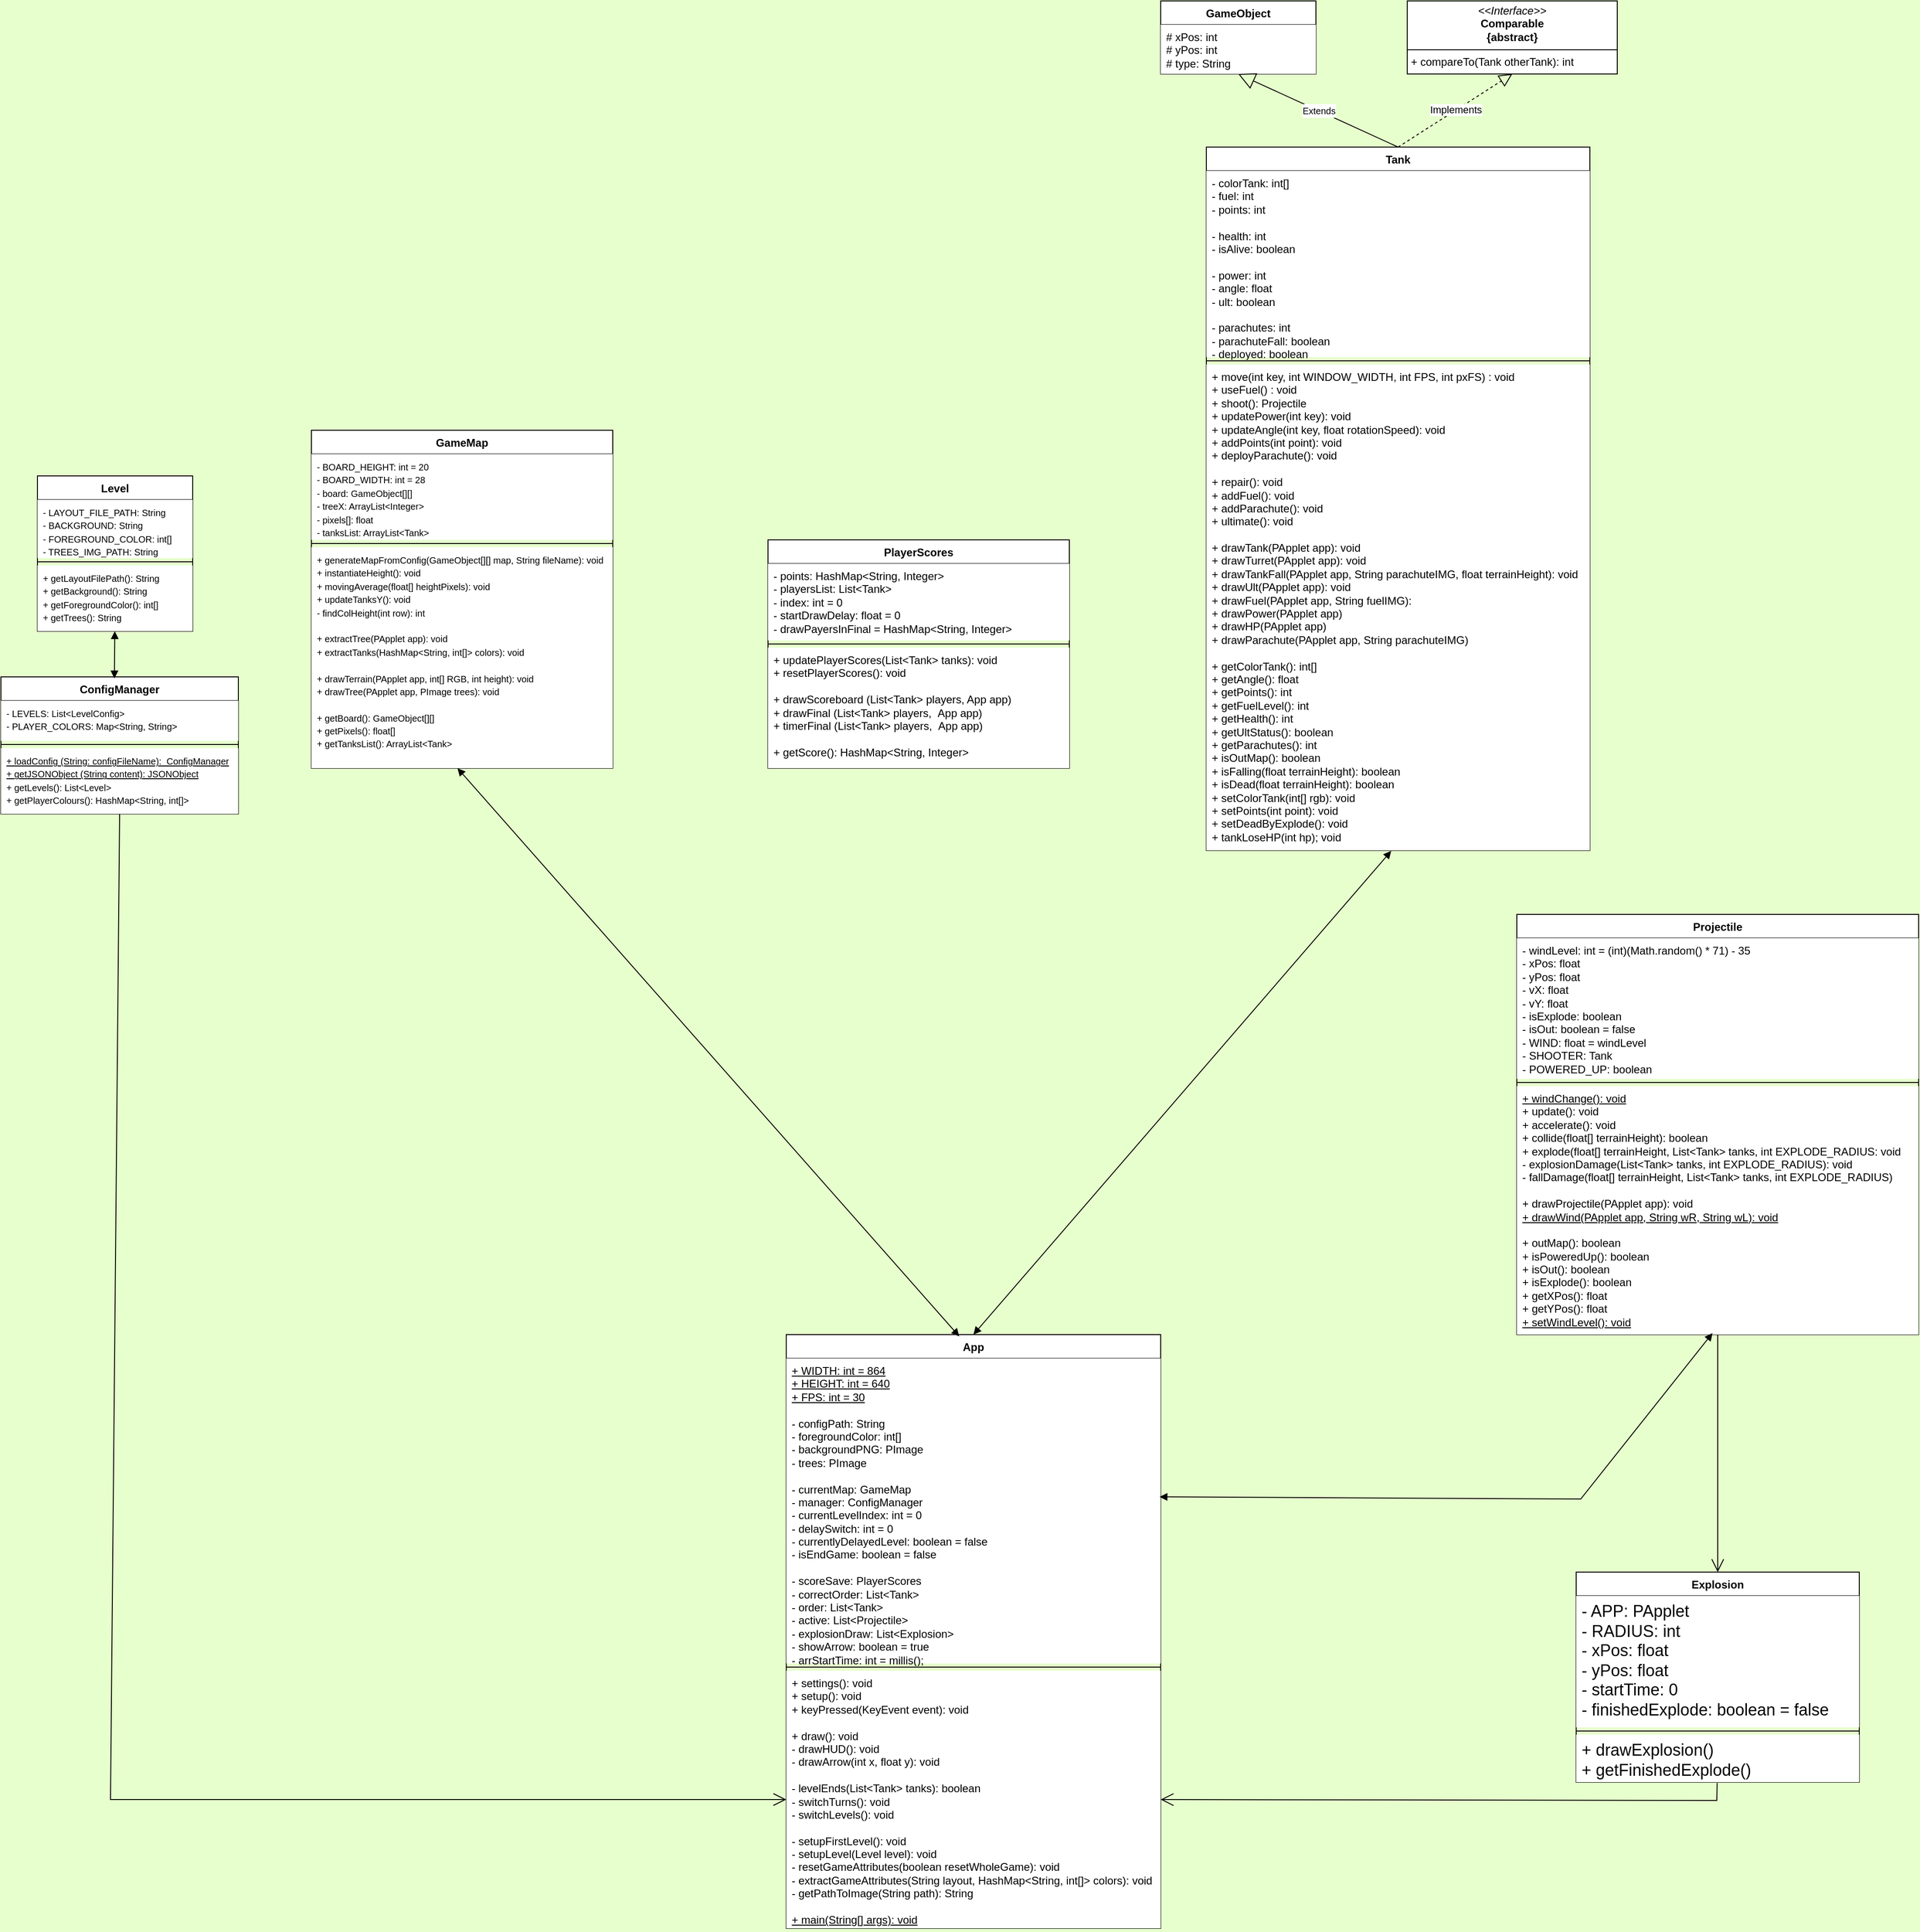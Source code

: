 <mxfile version="24.3.1" type="github">
  <diagram name="Page-1" id="6133507b-19e7-1e82-6fc7-422aa6c4b21f">
    <mxGraphModel dx="2435" dy="2058" grid="1" gridSize="10" guides="1" tooltips="1" connect="1" arrows="1" fold="1" page="1" pageScale="1" pageWidth="1100" pageHeight="850" background="#E6FFCC" math="0" shadow="0">
      <root>
        <mxCell id="0" />
        <mxCell id="1" parent="0" />
        <mxCell id="UTHU-1M57-vCMUskgQRw-25" value="Tank" style="swimlane;fontStyle=1;align=center;verticalAlign=top;childLayout=stackLayout;horizontal=1;startSize=26;horizontalStack=0;resizeParent=1;resizeParentMax=0;resizeLast=0;collapsible=1;marginBottom=0;whiteSpace=wrap;html=1;" parent="1" vertex="1">
          <mxGeometry x="1420" y="40" width="420" height="770" as="geometry" />
        </mxCell>
        <mxCell id="UTHU-1M57-vCMUskgQRw-26" value="&lt;div&gt;- colorTank: int[]&lt;/div&gt;&lt;div&gt;- fuel: int&lt;/div&gt;&lt;div&gt;- points: int&lt;/div&gt;&lt;div&gt;&lt;br&gt;&lt;/div&gt;&lt;div&gt;- health: int&lt;/div&gt;&lt;div&gt;- isAlive: boolean&lt;/div&gt;&lt;div&gt;&lt;br&gt;&lt;/div&gt;&lt;div&gt;- power: int&lt;/div&gt;&lt;div&gt;- angle: float&lt;/div&gt;&lt;div&gt;- ult: boolean&lt;/div&gt;&lt;div&gt;&lt;br&gt;&lt;/div&gt;&lt;div&gt;- parachutes: int&lt;/div&gt;&lt;div&gt;- parachuteFall: boolean&lt;/div&gt;&lt;div&gt;- deployed: boolean&lt;/div&gt;" style="text;strokeColor=none;fillColor=default;align=left;verticalAlign=top;spacingLeft=4;spacingRight=4;overflow=hidden;rotatable=0;points=[[0,0.5],[1,0.5]];portConstraint=eastwest;whiteSpace=wrap;html=1;" parent="UTHU-1M57-vCMUskgQRw-25" vertex="1">
          <mxGeometry y="26" width="420" height="204" as="geometry" />
        </mxCell>
        <mxCell id="UTHU-1M57-vCMUskgQRw-27" value="" style="line;strokeWidth=1;fillColor=none;align=left;verticalAlign=middle;spacingTop=-1;spacingLeft=3;spacingRight=3;rotatable=0;labelPosition=right;points=[];portConstraint=eastwest;strokeColor=inherit;" parent="UTHU-1M57-vCMUskgQRw-25" vertex="1">
          <mxGeometry y="230" width="420" height="8" as="geometry" />
        </mxCell>
        <mxCell id="UTHU-1M57-vCMUskgQRw-28" value="&lt;font style=&quot;font-size: 12px;&quot;&gt;+ &lt;font style=&quot;&quot;&gt;move(int key,&amp;nbsp;&lt;/font&gt;&lt;/font&gt;&lt;span style=&quot;background-color: initial;&quot;&gt;int WINDOW_WIDTH,&amp;nbsp;&lt;/span&gt;&lt;span style=&quot;background-color: initial;&quot;&gt;int FPS,&amp;nbsp;&lt;/span&gt;&lt;span style=&quot;background-color: initial;&quot;&gt;int pxFS) : void&lt;/span&gt;&lt;div&gt;&lt;div&gt;+ useFuel() : void&lt;/div&gt;&lt;div&gt;+ shoot(): Projectile&lt;/div&gt;&lt;div&gt;&lt;div&gt;+ updatePower(int key): void&lt;/div&gt;&lt;/div&gt;&lt;div&gt;+ updateAngle(int key,&amp;nbsp;&lt;span style=&quot;background-color: initial;&quot;&gt;float rotationSpeed): void&lt;/span&gt;&lt;/div&gt;&lt;div&gt;+ addPoints(int point): void&lt;/div&gt;&lt;div&gt;+ deployParachute(): void&lt;/div&gt;&lt;div&gt;&lt;br&gt;&lt;/div&gt;&lt;div&gt;+ repair(): void&lt;/div&gt;&lt;div&gt;+ addFuel(): void&lt;/div&gt;&lt;div&gt;+ addParachute(): void&lt;/div&gt;&lt;div&gt;+ ultimate(): void&lt;/div&gt;&lt;div&gt;&lt;br&gt;&lt;/div&gt;&lt;div&gt;+ drawTank(PApplet app): void&lt;/div&gt;&lt;/div&gt;&lt;div&gt;+ drawTurret(PApplet app): void&lt;/div&gt;&lt;div&gt;+ drawTankFall(PApplet app,&amp;nbsp;&lt;span style=&quot;background-color: initial;&quot;&gt;String parachuteIMG,&amp;nbsp;&lt;/span&gt;&lt;span style=&quot;background-color: initial;&quot;&gt;float terrainHeight): void&lt;/span&gt;&lt;/div&gt;&lt;div&gt;+ drawUlt(PApplet app): void&lt;/div&gt;&lt;div&gt;+ drawFuel(PApplet app,&amp;nbsp;&lt;span style=&quot;background-color: initial;&quot;&gt;String fuelIMG):&amp;nbsp;&lt;/span&gt;&lt;/div&gt;&lt;div&gt;+ drawPower(PApplet app)&lt;/div&gt;&lt;div&gt;+ drawHP(PApplet app)&lt;/div&gt;&lt;div&gt;+ drawParachute(PApplet app, String&amp;nbsp;&lt;span style=&quot;background-color: initial;&quot;&gt;parachuteIMG&lt;/span&gt;&lt;span style=&quot;background-color: initial;&quot;&gt;)&lt;/span&gt;&lt;/div&gt;&lt;div&gt;&lt;br&gt;&lt;/div&gt;&lt;div&gt;+ getColorTank(): int[]&lt;/div&gt;&lt;div&gt;+ getAngle(): float&lt;/div&gt;&lt;div&gt;+ getPoints(): int&lt;/div&gt;&lt;div&gt;+ getFuelLevel(): int&lt;/div&gt;&lt;div&gt;+ getHealth(): int&lt;/div&gt;&lt;div&gt;+ getUltStatus(): boolean&lt;/div&gt;&lt;div&gt;+ getParachutes(): int&lt;/div&gt;&lt;div&gt;+ isOutMap(): boolean&lt;/div&gt;&lt;div&gt;+ isFalling(float terrainHeight): boolean&lt;/div&gt;&lt;div&gt;+ isDead(&lt;span style=&quot;background-color: initial;&quot;&gt;float terrainHeight&lt;/span&gt;&lt;span style=&quot;background-color: initial;&quot;&gt;): boolean&lt;/span&gt;&lt;/div&gt;&lt;div&gt;+ setColorTank(int[] rgb): void&lt;/div&gt;&lt;div&gt;+ setPoints(int point): void&lt;/div&gt;&lt;div&gt;+ setDeadByExplode(): void&lt;/div&gt;&lt;div&gt;+ tankLoseHP(int hp); void&lt;/div&gt;&lt;div&gt;&lt;br&gt;&lt;/div&gt;" style="text;strokeColor=none;fillColor=default;align=left;verticalAlign=top;spacingLeft=4;spacingRight=4;overflow=hidden;rotatable=0;points=[[0,0.5],[1,0.5]];portConstraint=eastwest;whiteSpace=wrap;html=1;" parent="UTHU-1M57-vCMUskgQRw-25" vertex="1">
          <mxGeometry y="238" width="420" height="532" as="geometry" />
        </mxCell>
        <mxCell id="UTHU-1M57-vCMUskgQRw-30" value="ConfigManager" style="swimlane;fontStyle=1;align=center;verticalAlign=top;childLayout=stackLayout;horizontal=1;startSize=26;horizontalStack=0;resizeParent=1;resizeParentMax=0;resizeLast=0;collapsible=1;marginBottom=0;whiteSpace=wrap;html=1;" parent="1" vertex="1">
          <mxGeometry x="100" y="620" width="260" height="150" as="geometry" />
        </mxCell>
        <mxCell id="UTHU-1M57-vCMUskgQRw-31" value="&lt;font style=&quot;font-size: 10px;&quot;&gt;- LEVELS: List&amp;lt;LevelConfig&amp;gt;&lt;/font&gt;&lt;div&gt;&lt;font style=&quot;font-size: 10px;&quot;&gt;- PLAYER_COLORS: Map&amp;lt;String, String&amp;gt;&lt;/font&gt;&lt;/div&gt;" style="text;strokeColor=none;fillColor=default;align=left;verticalAlign=top;spacingLeft=4;spacingRight=4;overflow=hidden;rotatable=0;points=[[0,0.5],[1,0.5]];portConstraint=eastwest;whiteSpace=wrap;html=1;" parent="UTHU-1M57-vCMUskgQRw-30" vertex="1">
          <mxGeometry y="26" width="260" height="44" as="geometry" />
        </mxCell>
        <mxCell id="UTHU-1M57-vCMUskgQRw-32" value="" style="line;strokeWidth=1;fillColor=none;align=left;verticalAlign=middle;spacingTop=-1;spacingLeft=3;spacingRight=3;rotatable=0;labelPosition=right;points=[];portConstraint=eastwest;strokeColor=inherit;" parent="UTHU-1M57-vCMUskgQRw-30" vertex="1">
          <mxGeometry y="70" width="260" height="8" as="geometry" />
        </mxCell>
        <mxCell id="UTHU-1M57-vCMUskgQRw-33" value="&lt;font style=&quot;font-size: 10px;&quot;&gt;&lt;u&gt;+ loadConfig (String: configFileName): &amp;nbsp;ConfigManager&lt;/u&gt;&lt;div style=&quot;font-size: 12px;&quot;&gt;&lt;font style=&quot;font-size: 10px;&quot;&gt;&lt;u&gt;+ getJSONObject (String content): JSONObject&lt;/u&gt;&lt;/font&gt;&lt;/div&gt;+ getLevels(): List&amp;lt;Level&amp;gt;&lt;/font&gt;&lt;div&gt;&lt;font style=&quot;font-size: 10px;&quot;&gt;+ getPlayerColours(): HashMap&amp;lt;String, int[]&amp;gt;&lt;/font&gt;&lt;/div&gt;" style="text;strokeColor=none;fillColor=default;align=left;verticalAlign=top;spacingLeft=4;spacingRight=4;overflow=hidden;rotatable=0;points=[[0,0.5],[1,0.5]];portConstraint=eastwest;whiteSpace=wrap;html=1;" parent="UTHU-1M57-vCMUskgQRw-30" vertex="1">
          <mxGeometry y="78" width="260" height="72" as="geometry" />
        </mxCell>
        <mxCell id="UTHU-1M57-vCMUskgQRw-36" value="Level" style="swimlane;fontStyle=1;align=center;verticalAlign=top;childLayout=stackLayout;horizontal=1;startSize=26;horizontalStack=0;resizeParent=1;resizeParentMax=0;resizeLast=0;collapsible=1;marginBottom=0;whiteSpace=wrap;html=1;" parent="1" vertex="1">
          <mxGeometry x="140" y="400" width="170" height="170" as="geometry" />
        </mxCell>
        <mxCell id="UTHU-1M57-vCMUskgQRw-37" value="&lt;div&gt;&lt;font style=&quot;font-size: 10px;&quot;&gt;- LAYOUT_FILE_PATH:&amp;nbsp;&lt;/font&gt;&lt;span style=&quot;font-size: 10px;&quot;&gt;String&lt;/span&gt;&lt;br&gt;&lt;/div&gt;&lt;div&gt;&lt;span style=&quot;background-color: initial;&quot;&gt;&lt;font style=&quot;font-size: 10px;&quot;&gt;- BACKGROUND:&amp;nbsp;&lt;/font&gt;&lt;/span&gt;&lt;span style=&quot;font-size: 10px;&quot;&gt;String&amp;nbsp;&lt;/span&gt;&lt;div&gt;&lt;font style=&quot;font-size: 10px;&quot;&gt;- FOREGROUND_COLOR: int[]&lt;/font&gt;&lt;/div&gt;&lt;div&gt;&lt;font style=&quot;font-size: 10px;&quot;&gt;- TREES_IMG_PATH:&amp;nbsp;&lt;/font&gt;&lt;span style=&quot;font-size: 10px; background-color: initial;&quot;&gt;String&lt;/span&gt;&lt;/div&gt;&lt;/div&gt;" style="text;strokeColor=none;fillColor=default;align=left;verticalAlign=top;spacingLeft=4;spacingRight=4;overflow=hidden;rotatable=0;points=[[0,0.5],[1,0.5]];portConstraint=eastwest;whiteSpace=wrap;html=1;" parent="UTHU-1M57-vCMUskgQRw-36" vertex="1">
          <mxGeometry y="26" width="170" height="64" as="geometry" />
        </mxCell>
        <mxCell id="UTHU-1M57-vCMUskgQRw-38" value="" style="line;strokeWidth=1;fillColor=none;align=left;verticalAlign=middle;spacingTop=-1;spacingLeft=3;spacingRight=3;rotatable=0;labelPosition=right;points=[];portConstraint=eastwest;strokeColor=inherit;" parent="UTHU-1M57-vCMUskgQRw-36" vertex="1">
          <mxGeometry y="90" width="170" height="8" as="geometry" />
        </mxCell>
        <mxCell id="UTHU-1M57-vCMUskgQRw-39" value="&lt;font size=&quot;1&quot;&gt;+ getLayoutFilePath(): String&lt;/font&gt;&lt;div&gt;&lt;font size=&quot;1&quot;&gt;+ getBackground(): String&lt;/font&gt;&lt;/div&gt;&lt;div&gt;&lt;font size=&quot;1&quot;&gt;+ getForegroundColor(): int[]&lt;/font&gt;&lt;/div&gt;&lt;div&gt;&lt;font size=&quot;1&quot;&gt;+ getTrees(): String&lt;/font&gt;&lt;/div&gt;" style="text;strokeColor=none;fillColor=default;align=left;verticalAlign=top;spacingLeft=4;spacingRight=4;overflow=hidden;rotatable=0;points=[[0,0.5],[1,0.5]];portConstraint=eastwest;whiteSpace=wrap;html=1;" parent="UTHU-1M57-vCMUskgQRw-36" vertex="1">
          <mxGeometry y="98" width="170" height="72" as="geometry" />
        </mxCell>
        <mxCell id="UTHU-1M57-vCMUskgQRw-44" value="Projectile" style="swimlane;fontStyle=1;align=center;verticalAlign=top;childLayout=stackLayout;horizontal=1;startSize=26;horizontalStack=0;resizeParent=1;resizeParentMax=0;resizeLast=0;collapsible=1;marginBottom=0;whiteSpace=wrap;html=1;" parent="1" vertex="1">
          <mxGeometry x="1760" y="880" width="440" height="460" as="geometry" />
        </mxCell>
        <mxCell id="UTHU-1M57-vCMUskgQRw-45" value="&lt;div&gt;&lt;font style=&quot;font-size: 12px;&quot;&gt;- windLevel: int = (int)(Math.random() * 71) - 35&amp;nbsp;&lt;/font&gt;&lt;/div&gt;&lt;div&gt;&lt;font style=&quot;font-size: 12px;&quot;&gt;- xPos: float&lt;/font&gt;&lt;/div&gt;&lt;div&gt;&lt;font style=&quot;font-size: 12px;&quot;&gt;- yPos: float&lt;/font&gt;&lt;/div&gt;&lt;div&gt;&lt;font style=&quot;font-size: 12px;&quot;&gt;- vX: float&lt;/font&gt;&lt;/div&gt;&lt;div&gt;&lt;font style=&quot;font-size: 12px;&quot;&gt;- vY: float&lt;/font&gt;&lt;/div&gt;&lt;div&gt;&lt;font style=&quot;font-size: 12px;&quot;&gt;- isExplode: boolean&lt;/font&gt;&lt;/div&gt;&lt;div&gt;&lt;font style=&quot;font-size: 12px;&quot;&gt;- isOut: boolean = false&lt;/font&gt;&lt;/div&gt;&lt;div&gt;&lt;font style=&quot;font-size: 12px;&quot;&gt;- WIND: float = windLevel&lt;/font&gt;&lt;/div&gt;&lt;div&gt;&lt;font style=&quot;font-size: 12px;&quot;&gt;- SHOOTER: Tank&lt;/font&gt;&lt;/div&gt;&lt;div&gt;&lt;font style=&quot;font-size: 12px;&quot;&gt;- POWERED_UP: boolean&lt;/font&gt;&lt;/div&gt;&lt;div&gt;&lt;font style=&quot;font-size: 10px;&quot;&gt;&lt;br&gt;&lt;/font&gt;&lt;/div&gt;" style="text;strokeColor=none;fillColor=default;align=left;verticalAlign=top;spacingLeft=4;spacingRight=4;overflow=hidden;rotatable=0;points=[[0,0.5],[1,0.5]];portConstraint=eastwest;whiteSpace=wrap;html=1;" parent="UTHU-1M57-vCMUskgQRw-44" vertex="1">
          <mxGeometry y="26" width="440" height="154" as="geometry" />
        </mxCell>
        <mxCell id="UTHU-1M57-vCMUskgQRw-46" value="" style="line;strokeWidth=1;fillColor=none;align=left;verticalAlign=middle;spacingTop=-1;spacingLeft=3;spacingRight=3;rotatable=0;labelPosition=right;points=[];portConstraint=eastwest;strokeColor=inherit;" parent="UTHU-1M57-vCMUskgQRw-44" vertex="1">
          <mxGeometry y="180" width="440" height="8" as="geometry" />
        </mxCell>
        <mxCell id="UTHU-1M57-vCMUskgQRw-47" value="&lt;font style=&quot;font-size: 12px;&quot;&gt;&lt;u&gt;+ windChange(): void&lt;/u&gt;&lt;/font&gt;&lt;div&gt;&lt;font style=&quot;font-size: 12px;&quot;&gt;+ update(): void&lt;/font&gt;&lt;/div&gt;&lt;div&gt;&lt;font style=&quot;font-size: 12px;&quot;&gt;+ accelerate(): void&lt;/font&gt;&lt;/div&gt;&lt;div&gt;&lt;font style=&quot;font-size: 12px;&quot;&gt;+ collide(float[] terrainHeight): boolean&lt;/font&gt;&lt;/div&gt;&lt;div&gt;&lt;font style=&quot;font-size: 12px;&quot;&gt;+ explode(float[] terrainHeight, List&amp;lt;Tank&amp;gt; tanks, int EXPLODE_RADIUS: void&lt;/font&gt;&lt;/div&gt;&lt;div&gt;&lt;font style=&quot;font-size: 12px;&quot;&gt;- explosionDamage(List&amp;lt;Tank&amp;gt; tanks, int EXPLODE_RADIUS): void&lt;/font&gt;&lt;/div&gt;&lt;div&gt;&lt;font style=&quot;font-size: 12px;&quot;&gt;- fallDamage(float[] terrainHeight, List&amp;lt;Tank&amp;gt; tanks, int EXPLODE_RADIUS)&lt;/font&gt;&lt;/div&gt;&lt;div&gt;&lt;font style=&quot;font-size: 12px;&quot;&gt;&lt;br&gt;&lt;/font&gt;&lt;/div&gt;&lt;div&gt;&lt;font style=&quot;font-size: 12px;&quot;&gt;+ drawProjectile(PApplet app): void&lt;/font&gt;&lt;/div&gt;&lt;div&gt;&lt;font style=&quot;font-size: 12px;&quot;&gt;&lt;u&gt;+ drawWind(PApplet app, String wR, String wL): void&lt;/u&gt;&lt;/font&gt;&lt;/div&gt;&lt;div&gt;&lt;br&gt;&lt;/div&gt;&lt;div&gt;+ outMap(): boolean&lt;/div&gt;&lt;div&gt;+ isPoweredUp(): boolean&lt;/div&gt;&lt;div&gt;+ isOut(): boolean&lt;/div&gt;&lt;div&gt;+ isExplode(): boolean&lt;/div&gt;&lt;div&gt;+ getXPos(): float&lt;/div&gt;&lt;div&gt;+ getYPos(): float&lt;/div&gt;&lt;div&gt;&lt;u&gt;+ setWindLevel(): void&lt;/u&gt;&lt;/div&gt;" style="text;strokeColor=none;fillColor=default;align=left;verticalAlign=top;spacingLeft=4;spacingRight=4;overflow=hidden;rotatable=0;points=[[0,0.5],[1,0.5]];portConstraint=eastwest;whiteSpace=wrap;html=1;" parent="UTHU-1M57-vCMUskgQRw-44" vertex="1">
          <mxGeometry y="188" width="440" height="272" as="geometry" />
        </mxCell>
        <mxCell id="UTHU-1M57-vCMUskgQRw-48" value="GameMap" style="swimlane;fontStyle=1;align=center;verticalAlign=top;childLayout=stackLayout;horizontal=1;startSize=26;horizontalStack=0;resizeParent=1;resizeParentMax=0;resizeLast=0;collapsible=1;marginBottom=0;whiteSpace=wrap;html=1;" parent="1" vertex="1">
          <mxGeometry x="440" y="350" width="330" height="370" as="geometry" />
        </mxCell>
        <mxCell id="UTHU-1M57-vCMUskgQRw-49" value="&lt;div&gt;&lt;font style=&quot;font-size: 10px;&quot;&gt;- BOARD_HEIGHT: int = 20&lt;/font&gt;&lt;/div&gt;&lt;div&gt;&lt;font style=&quot;font-size: 10px;&quot;&gt;- BOARD_WIDTH: int = 28&lt;/font&gt;&lt;/div&gt;&lt;font style=&quot;font-size: 10px;&quot;&gt;- board: GameObject[][]&lt;/font&gt;&lt;div&gt;&lt;font style=&quot;font-size: 10px;&quot;&gt;- treeX: ArrayList&amp;lt;Integer&amp;gt;&lt;/font&gt;&lt;/div&gt;&lt;div&gt;&lt;font style=&quot;font-size: 10px;&quot;&gt;- pixels[]: float&lt;/font&gt;&lt;/div&gt;&lt;div&gt;&lt;font style=&quot;font-size: 10px;&quot;&gt;- tanksList: ArrayList&amp;lt;Tank&amp;gt;&lt;/font&gt;&lt;/div&gt;" style="text;strokeColor=none;fillColor=default;align=left;verticalAlign=top;spacingLeft=4;spacingRight=4;overflow=hidden;rotatable=0;points=[[0,0.5],[1,0.5]];portConstraint=eastwest;whiteSpace=wrap;html=1;" parent="UTHU-1M57-vCMUskgQRw-48" vertex="1">
          <mxGeometry y="26" width="330" height="94" as="geometry" />
        </mxCell>
        <mxCell id="UTHU-1M57-vCMUskgQRw-50" value="" style="line;strokeWidth=1;fillColor=none;align=left;verticalAlign=middle;spacingTop=-1;spacingLeft=3;spacingRight=3;rotatable=0;labelPosition=right;points=[];portConstraint=eastwest;strokeColor=inherit;" parent="UTHU-1M57-vCMUskgQRw-48" vertex="1">
          <mxGeometry y="120" width="330" height="8" as="geometry" />
        </mxCell>
        <mxCell id="UTHU-1M57-vCMUskgQRw-51" value="&lt;font style=&quot;font-size: 10px;&quot;&gt;+ generateMapFromConfig&lt;/font&gt;&lt;span style=&quot;font-size: 10px; background-color: initial;&quot;&gt;(GameObject[][] map,&amp;nbsp;&lt;/span&gt;&lt;span style=&quot;background-color: initial; font-size: 10px;&quot;&gt;String fileName): void&lt;/span&gt;&lt;div&gt;&lt;font size=&quot;1&quot;&gt;+ instantiateHeight(): void&lt;br&gt;&lt;/font&gt;&lt;div&gt;&lt;div&gt;&lt;font style=&quot;font-size: 10px;&quot;&gt;+ movingAverage(float[] heightPixels): void&lt;/font&gt;&lt;div&gt;&lt;span style=&quot;font-size: x-small;&quot;&gt;+ updateTanksY(): void&lt;/span&gt;&lt;br&gt;&lt;/div&gt;&lt;/div&gt;&lt;/div&gt;&lt;div&gt;&lt;div&gt;&lt;span style=&quot;font-size: x-small;&quot;&gt;- findColHeight(int row): int&lt;/span&gt;&lt;/div&gt;&lt;/div&gt;&lt;div&gt;&lt;br&gt;&lt;/div&gt;&lt;div&gt;&lt;font style=&quot;font-size: 10px;&quot;&gt;+ extractTree(PApplet app): void&lt;/font&gt;&lt;/div&gt;&lt;/div&gt;&lt;div&gt;&lt;font style=&quot;font-size: 10px;&quot;&gt;+ extractTanks(HashMap&amp;lt;String, int[]&amp;gt; colors): void&lt;/font&gt;&lt;/div&gt;&lt;div&gt;&lt;font style=&quot;font-size: 10px;&quot;&gt;&lt;br&gt;&lt;/font&gt;&lt;/div&gt;&lt;div&gt;&lt;font style=&quot;font-size: 10px;&quot;&gt;+ drawTerrain(PApplet app, int[] RGB, int height): void&lt;/font&gt;&lt;/div&gt;&lt;div&gt;&lt;font style=&quot;font-size: 10px;&quot;&gt;+ drawTree(PApplet app, PImage trees): void&lt;/font&gt;&lt;/div&gt;&lt;div&gt;&lt;font style=&quot;font-size: 10px;&quot;&gt;&lt;br&gt;&lt;/font&gt;&lt;/div&gt;&lt;div&gt;&lt;font style=&quot;font-size: 10px;&quot;&gt;+ getBoard(): GameObject[][]&lt;/font&gt;&lt;/div&gt;&lt;div&gt;&lt;font style=&quot;font-size: 10px;&quot;&gt;+ getPixels(): float[]&lt;/font&gt;&lt;/div&gt;&lt;div&gt;&lt;font style=&quot;font-size: 10px;&quot;&gt;+ getTanksList(): ArrayList&amp;lt;Tank&amp;gt;&lt;/font&gt;&lt;/div&gt;" style="text;strokeColor=none;fillColor=default;align=left;verticalAlign=top;spacingLeft=4;spacingRight=4;overflow=hidden;rotatable=0;points=[[0,0.5],[1,0.5]];portConstraint=eastwest;whiteSpace=wrap;html=1;" parent="UTHU-1M57-vCMUskgQRw-48" vertex="1">
          <mxGeometry y="128" width="330" height="242" as="geometry" />
        </mxCell>
        <mxCell id="vv2smBv1t-94EoNuKPWK-7" value="" style="endArrow=block;startArrow=block;endFill=1;startFill=1;html=1;rounded=0;exitX=0.478;exitY=0.011;exitDx=0;exitDy=0;exitPerimeter=0;" parent="1" source="UTHU-1M57-vCMUskgQRw-30" target="UTHU-1M57-vCMUskgQRw-39" edge="1">
          <mxGeometry width="160" relative="1" as="geometry">
            <mxPoint x="351.5" y="584.37" as="sourcePoint" />
            <mxPoint x="360" y="560" as="targetPoint" />
          </mxGeometry>
        </mxCell>
        <mxCell id="vv2smBv1t-94EoNuKPWK-23" value="GameObject" style="swimlane;fontStyle=1;align=center;verticalAlign=top;childLayout=stackLayout;horizontal=1;startSize=26;horizontalStack=0;resizeParent=1;resizeParentMax=0;resizeLast=0;collapsible=1;marginBottom=0;whiteSpace=wrap;html=1;" parent="1" vertex="1">
          <mxGeometry x="1370" y="-120" width="170" height="80" as="geometry" />
        </mxCell>
        <mxCell id="vv2smBv1t-94EoNuKPWK-24" value="&lt;font style=&quot;font-size: 12px;&quot;&gt;# xPos: int&lt;/font&gt;&lt;div&gt;&lt;font style=&quot;font-size: 12px;&quot;&gt;# yPos: int&lt;/font&gt;&lt;/div&gt;&lt;div&gt;&lt;font style=&quot;font-size: 12px;&quot;&gt;# type: String&lt;/font&gt;&lt;/div&gt;" style="text;strokeColor=none;fillColor=default;align=left;verticalAlign=top;spacingLeft=4;spacingRight=4;overflow=hidden;rotatable=0;points=[[0,0.5],[1,0.5]];portConstraint=eastwest;whiteSpace=wrap;html=1;" parent="vv2smBv1t-94EoNuKPWK-23" vertex="1">
          <mxGeometry y="26" width="170" height="54" as="geometry" />
        </mxCell>
        <mxCell id="OTiGFBfn2zHBZvvq7VCK-6" value="&lt;font style=&quot;font-size: 10px;&quot;&gt;Extends&lt;/font&gt;" style="endArrow=block;endSize=16;endFill=0;html=1;rounded=0;fontSize=12;curved=1;exitX=0.5;exitY=0;exitDx=0;exitDy=0;entryX=0.5;entryY=1;entryDx=0;entryDy=0;" parent="1" source="UTHU-1M57-vCMUskgQRw-25" target="vv2smBv1t-94EoNuKPWK-23" edge="1">
          <mxGeometry width="160" relative="1" as="geometry">
            <mxPoint x="1649.5" y="8" as="sourcePoint" />
            <mxPoint x="1649.5" y="-52" as="targetPoint" />
          </mxGeometry>
        </mxCell>
        <mxCell id="OTiGFBfn2zHBZvvq7VCK-9" style="edgeStyle=none;curved=1;rounded=0;orthogonalLoop=1;jettySize=auto;html=1;exitX=0.5;exitY=0;exitDx=0;exitDy=0;fontSize=12;startSize=8;endSize=8;" parent="1" source="UTHU-1M57-vCMUskgQRw-44" target="UTHU-1M57-vCMUskgQRw-44" edge="1">
          <mxGeometry relative="1" as="geometry" />
        </mxCell>
        <mxCell id="MKVSj6SHnjrNCDTzluq0-2" value="&lt;p style=&quot;margin:0px;margin-top:4px;text-align:center;&quot;&gt;&lt;i&gt;&amp;lt;&amp;lt;Interface&amp;gt;&amp;gt;&lt;/i&gt;&lt;br&gt;&lt;b&gt;Comparable&lt;/b&gt;&lt;/p&gt;&lt;div style=&quot;text-align: center;&quot;&gt;&lt;b&gt;{abstract}&lt;/b&gt;&lt;/div&gt;&lt;hr size=&quot;1&quot; style=&quot;border-style:solid;&quot;&gt;&lt;p style=&quot;margin:0px;margin-left:4px;&quot;&gt;+ compareTo(Tank otherTank): int&lt;/p&gt;" style="verticalAlign=top;align=left;overflow=fill;html=1;whiteSpace=wrap;" parent="1" vertex="1">
          <mxGeometry x="1640" y="-120" width="230" height="80" as="geometry" />
        </mxCell>
        <mxCell id="MKVSj6SHnjrNCDTzluq0-3" value="" style="endArrow=block;dashed=1;endFill=0;endSize=12;html=1;rounded=0;exitX=0.5;exitY=0;exitDx=0;exitDy=0;entryX=0.5;entryY=1;entryDx=0;entryDy=0;" parent="1" source="UTHU-1M57-vCMUskgQRw-25" target="MKVSj6SHnjrNCDTzluq0-2" edge="1">
          <mxGeometry width="160" relative="1" as="geometry">
            <mxPoint x="1650" y="-0.5" as="sourcePoint" />
            <mxPoint x="1810" y="-0.5" as="targetPoint" />
          </mxGeometry>
        </mxCell>
        <mxCell id="MKVSj6SHnjrNCDTzluq0-4" value="Implements" style="edgeLabel;html=1;align=center;verticalAlign=middle;resizable=0;points=[];" parent="MKVSj6SHnjrNCDTzluq0-3" vertex="1" connectable="0">
          <mxGeometry x="0.011" y="1" relative="1" as="geometry">
            <mxPoint as="offset" />
          </mxGeometry>
        </mxCell>
        <mxCell id="HNsEuWhfUiNUjsveQ-pI-1" value="Explosion" style="swimlane;fontStyle=1;align=center;verticalAlign=top;childLayout=stackLayout;horizontal=1;startSize=26;horizontalStack=0;resizeParent=1;resizeParentMax=0;resizeLast=0;collapsible=1;marginBottom=0;whiteSpace=wrap;html=1;" parent="1" vertex="1">
          <mxGeometry x="1825" y="1600" width="310" height="230" as="geometry" />
        </mxCell>
        <mxCell id="HNsEuWhfUiNUjsveQ-pI-2" value="&lt;font style=&quot;font-size: 18px;&quot;&gt;- APP: PApplet&lt;/font&gt;&lt;div&gt;&lt;font style=&quot;font-size: 18px;&quot;&gt;- RADIUS: int&lt;br&gt;&lt;/font&gt;&lt;/div&gt;&lt;div&gt;&lt;font style=&quot;font-size: 18px;&quot;&gt;- xPos: float&lt;/font&gt;&lt;/div&gt;&lt;div&gt;&lt;font style=&quot;font-size: 18px;&quot;&gt;- yPos: float&lt;/font&gt;&lt;/div&gt;&lt;div&gt;&lt;font style=&quot;font-size: 18px;&quot;&gt;- startTime: 0&lt;/font&gt;&lt;/div&gt;&lt;div&gt;&lt;font style=&quot;font-size: 18px;&quot;&gt;- finishedExplode: boolean = false&lt;/font&gt;&lt;/div&gt;" style="text;strokeColor=none;fillColor=default;align=left;verticalAlign=top;spacingLeft=4;spacingRight=4;overflow=hidden;rotatable=0;points=[[0,0.5],[1,0.5]];portConstraint=eastwest;whiteSpace=wrap;html=1;" parent="HNsEuWhfUiNUjsveQ-pI-1" vertex="1">
          <mxGeometry y="26" width="310" height="144" as="geometry" />
        </mxCell>
        <mxCell id="HNsEuWhfUiNUjsveQ-pI-3" value="" style="line;strokeWidth=1;fillColor=none;align=left;verticalAlign=middle;spacingTop=-1;spacingLeft=3;spacingRight=3;rotatable=0;labelPosition=right;points=[];portConstraint=eastwest;strokeColor=inherit;" parent="HNsEuWhfUiNUjsveQ-pI-1" vertex="1">
          <mxGeometry y="170" width="310" height="8" as="geometry" />
        </mxCell>
        <mxCell id="HNsEuWhfUiNUjsveQ-pI-4" value="&lt;font style=&quot;font-size: 18px;&quot;&gt;+ drawExplosion()&lt;/font&gt;&lt;div&gt;&lt;font style=&quot;font-size: 18px;&quot;&gt;+ getFinishedExplode()&lt;/font&gt;&lt;/div&gt;" style="text;strokeColor=none;fillColor=default;align=left;verticalAlign=top;spacingLeft=4;spacingRight=4;overflow=hidden;rotatable=0;points=[[0,0.5],[1,0.5]];portConstraint=eastwest;whiteSpace=wrap;html=1;" parent="HNsEuWhfUiNUjsveQ-pI-1" vertex="1">
          <mxGeometry y="178" width="310" height="52" as="geometry" />
        </mxCell>
        <mxCell id="BkHAClC3e8f7iDP6U--B-5" value="PlayerScores" style="swimlane;fontStyle=1;align=center;verticalAlign=top;childLayout=stackLayout;horizontal=1;startSize=26;horizontalStack=0;resizeParent=1;resizeParentMax=0;resizeLast=0;collapsible=1;marginBottom=0;whiteSpace=wrap;html=1;" vertex="1" parent="1">
          <mxGeometry x="940" y="470" width="330" height="250" as="geometry" />
        </mxCell>
        <mxCell id="BkHAClC3e8f7iDP6U--B-6" value="- points: HashMap&amp;lt;String, Integer&amp;gt;&lt;div&gt;- playersList: List&amp;lt;Tank&amp;gt;&lt;/div&gt;&lt;div&gt;- index: int = 0&lt;/div&gt;&lt;div&gt;- startDrawDelay: float = 0&lt;/div&gt;&lt;div&gt;- drawPayersInFinal = HashMap&amp;lt;String, Integer&amp;gt;&lt;/div&gt;" style="text;strokeColor=none;fillColor=default;align=left;verticalAlign=top;spacingLeft=4;spacingRight=4;overflow=hidden;rotatable=0;points=[[0,0.5],[1,0.5]];portConstraint=eastwest;whiteSpace=wrap;html=1;" vertex="1" parent="BkHAClC3e8f7iDP6U--B-5">
          <mxGeometry y="26" width="330" height="84" as="geometry" />
        </mxCell>
        <mxCell id="BkHAClC3e8f7iDP6U--B-7" value="" style="line;strokeWidth=1;fillColor=none;align=left;verticalAlign=middle;spacingTop=-1;spacingLeft=3;spacingRight=3;rotatable=0;labelPosition=right;points=[];portConstraint=eastwest;strokeColor=inherit;" vertex="1" parent="BkHAClC3e8f7iDP6U--B-5">
          <mxGeometry y="110" width="330" height="8" as="geometry" />
        </mxCell>
        <mxCell id="BkHAClC3e8f7iDP6U--B-8" value="+ updatePlayerScores(List&amp;lt;Tank&amp;gt; tanks): void&lt;div&gt;+ resetPlayerScores(&lt;span style=&quot;background-color: initial;&quot;&gt;): void&lt;/span&gt;&lt;/div&gt;&lt;div&gt;&lt;span style=&quot;background-color: initial;&quot;&gt;&lt;br&gt;&lt;/span&gt;&lt;/div&gt;&lt;div&gt;&lt;span style=&quot;background-color: initial;&quot;&gt;+ drawScoreboard (&lt;/span&gt;&lt;span style=&quot;background-color: initial;&quot;&gt;List&amp;lt;Tank&amp;gt; players&lt;/span&gt;&lt;span style=&quot;background-color: initial;&quot;&gt;, App app)&lt;/span&gt;&lt;/div&gt;&lt;div&gt;&lt;span style=&quot;background-color: initial;&quot;&gt;+ drawFinal&lt;/span&gt;&lt;span style=&quot;background-color: initial;&quot;&gt;&amp;nbsp;(&lt;/span&gt;&lt;span style=&quot;background-color: initial;&quot;&gt;List&amp;lt;Tank&amp;gt; players,&amp;nbsp;&lt;/span&gt;&lt;span style=&quot;background-color: initial;&quot;&gt;&amp;nbsp;App app)&lt;/span&gt;&lt;br&gt;&lt;/div&gt;&lt;div&gt;&lt;div&gt;&lt;span style=&quot;background-color: initial;&quot;&gt;+ timerFinal (&lt;/span&gt;&lt;span style=&quot;background-color: initial;&quot;&gt;List&amp;lt;Tank&amp;gt; players,&amp;nbsp;&lt;/span&gt;&lt;span style=&quot;background-color: initial;&quot;&gt;&amp;nbsp;App app)&lt;/span&gt;&lt;br&gt;&lt;/div&gt;&lt;/div&gt;&lt;div&gt;&lt;span style=&quot;background-color: initial;&quot;&gt;&lt;br&gt;&lt;/span&gt;&lt;/div&gt;&lt;div&gt;&lt;span style=&quot;background-color: initial;&quot;&gt;+ getScore(): HashMap&amp;lt;String, Integer&amp;gt;&amp;nbsp;&lt;/span&gt;&lt;/div&gt;&lt;div&gt;&lt;span style=&quot;background-color: initial;&quot;&gt;&lt;br&gt;&lt;/span&gt;&lt;/div&gt;&lt;div&gt;&lt;span style=&quot;background-color: initial;&quot;&gt;&lt;br&gt;&lt;/span&gt;&lt;/div&gt;" style="text;strokeColor=none;fillColor=default;align=left;verticalAlign=top;spacingLeft=4;spacingRight=4;overflow=hidden;rotatable=0;points=[[0,0.5],[1,0.5]];portConstraint=eastwest;whiteSpace=wrap;html=1;" vertex="1" parent="BkHAClC3e8f7iDP6U--B-5">
          <mxGeometry y="118" width="330" height="132" as="geometry" />
        </mxCell>
        <mxCell id="BkHAClC3e8f7iDP6U--B-9" value="App" style="swimlane;fontStyle=1;align=center;verticalAlign=top;childLayout=stackLayout;horizontal=1;startSize=26;horizontalStack=0;resizeParent=1;resizeParentMax=0;resizeLast=0;collapsible=1;marginBottom=0;whiteSpace=wrap;html=1;" vertex="1" parent="1">
          <mxGeometry x="960" y="1340" width="410" height="650" as="geometry" />
        </mxCell>
        <mxCell id="BkHAClC3e8f7iDP6U--B-10" value="&lt;u&gt;+ WIDTH: int = 864&lt;/u&gt;&lt;div&gt;&lt;u&gt;+ HEIGHT: int = 640&lt;/u&gt;&lt;/div&gt;&lt;div&gt;&lt;u&gt;+ FPS: int = 30&lt;/u&gt;&lt;/div&gt;&lt;div&gt;&lt;br&gt;&lt;/div&gt;&lt;div&gt;- configPath: String&lt;/div&gt;&lt;div&gt;- foregroundColor: int[]&lt;/div&gt;&lt;div&gt;- backgroundPNG: PImage&lt;/div&gt;&lt;div&gt;- trees: PImage&lt;/div&gt;&lt;div&gt;&lt;br&gt;&lt;/div&gt;&lt;div&gt;- currentMap: GameMap&lt;/div&gt;&lt;div&gt;- manager: ConfigManager&lt;/div&gt;&lt;div&gt;- currentLevelIndex: int = 0&lt;/div&gt;&lt;div&gt;- delaySwitch: int = 0&lt;/div&gt;&lt;div&gt;- currentlyDelayedLevel: boolean = false&lt;/div&gt;&lt;div&gt;- isEndGame: boolean = false&lt;/div&gt;&lt;div&gt;&lt;br&gt;&lt;/div&gt;&lt;div&gt;- scoreSave: PlayerScores&lt;/div&gt;&lt;div&gt;- correctOrder: List&amp;lt;Tank&amp;gt;&amp;nbsp;&lt;/div&gt;&lt;div&gt;- order: List&amp;lt;Tank&amp;gt;&lt;/div&gt;&lt;div&gt;- active: List&amp;lt;Projectile&amp;gt;&lt;/div&gt;&lt;div&gt;- explosionDraw: List&amp;lt;Explosion&amp;gt;&lt;/div&gt;&lt;div&gt;- showArrow: boolean = true&lt;/div&gt;&lt;div&gt;- arrStartTime: int = millis();&lt;/div&gt;" style="text;strokeColor=none;fillColor=default;align=left;verticalAlign=top;spacingLeft=4;spacingRight=4;overflow=hidden;rotatable=0;points=[[0,0.5],[1,0.5]];portConstraint=eastwest;whiteSpace=wrap;html=1;" vertex="1" parent="BkHAClC3e8f7iDP6U--B-9">
          <mxGeometry y="26" width="410" height="334" as="geometry" />
        </mxCell>
        <mxCell id="BkHAClC3e8f7iDP6U--B-11" value="" style="line;strokeWidth=1;fillColor=none;align=left;verticalAlign=middle;spacingTop=-1;spacingLeft=3;spacingRight=3;rotatable=0;labelPosition=right;points=[];portConstraint=eastwest;strokeColor=inherit;" vertex="1" parent="BkHAClC3e8f7iDP6U--B-9">
          <mxGeometry y="360" width="410" height="8" as="geometry" />
        </mxCell>
        <mxCell id="BkHAClC3e8f7iDP6U--B-12" value="+ settings(): void&lt;div&gt;+ setup(): void&lt;/div&gt;&lt;div&gt;+ keyPressed(KeyEvent event): void&lt;/div&gt;&lt;div&gt;&lt;br&gt;&lt;/div&gt;&lt;div&gt;+ draw(): void&lt;/div&gt;&lt;div&gt;- drawHUD(): void&lt;/div&gt;&lt;div&gt;- drawArrow(int x, float y): void&lt;/div&gt;&lt;div&gt;&lt;br&gt;&lt;/div&gt;&lt;div&gt;- levelEnds(List&amp;lt;Tank&amp;gt; tanks): boolean&lt;/div&gt;&lt;div&gt;- switchTurns(): void&lt;/div&gt;&lt;div&gt;- switchLevels(): void&lt;/div&gt;&lt;div&gt;&lt;br&gt;&lt;/div&gt;&lt;div&gt;- setupFirstLevel(): void&lt;/div&gt;&lt;div&gt;- setupLevel(Level level): void&lt;/div&gt;&lt;div&gt;- resetGameAttributes(boolean resetWholeGame): void&lt;/div&gt;&lt;div&gt;- extractGameAttributes(String layout, HashMap&amp;lt;String, int[]&amp;gt; colors): void&lt;/div&gt;&lt;div&gt;- getPathToImage(String path): String&lt;/div&gt;&lt;div&gt;&lt;br&gt;&lt;/div&gt;&lt;div&gt;&lt;u&gt;+ main(String[] args): void&lt;/u&gt;&lt;/div&gt;" style="text;strokeColor=none;fillColor=default;align=left;verticalAlign=top;spacingLeft=4;spacingRight=4;overflow=hidden;rotatable=0;points=[[0,0.5],[1,0.5]];portConstraint=eastwest;whiteSpace=wrap;html=1;" vertex="1" parent="BkHAClC3e8f7iDP6U--B-9">
          <mxGeometry y="368" width="410" height="282" as="geometry" />
        </mxCell>
        <mxCell id="BkHAClC3e8f7iDP6U--B-13" value="" style="endArrow=open;endFill=1;endSize=12;html=1;rounded=0;exitX=0.5;exitY=1;exitDx=0;exitDy=0;entryX=0;entryY=0.5;entryDx=0;entryDy=0;" edge="1" parent="1" source="UTHU-1M57-vCMUskgQRw-30" target="BkHAClC3e8f7iDP6U--B-12">
          <mxGeometry width="160" relative="1" as="geometry">
            <mxPoint x="1060" y="1170" as="sourcePoint" />
            <mxPoint x="1100" y="1330" as="targetPoint" />
            <Array as="points">
              <mxPoint x="220" y="1849" />
            </Array>
          </mxGeometry>
        </mxCell>
        <mxCell id="BkHAClC3e8f7iDP6U--B-14" value="" style="endArrow=block;startArrow=block;endFill=1;startFill=1;html=1;rounded=0;exitX=0.5;exitY=1;exitDx=0;exitDy=0;entryX=0.462;entryY=0.003;entryDx=0;entryDy=0;entryPerimeter=0;" edge="1" parent="1" target="BkHAClC3e8f7iDP6U--B-9">
          <mxGeometry width="160" relative="1" as="geometry">
            <mxPoint x="600" y="720" as="sourcePoint" />
            <mxPoint x="1070" y="1350" as="targetPoint" />
          </mxGeometry>
        </mxCell>
        <mxCell id="BkHAClC3e8f7iDP6U--B-15" value="" style="endArrow=block;startArrow=block;endFill=1;startFill=1;html=1;rounded=0;entryX=0.5;entryY=0;entryDx=0;entryDy=0;exitX=0.482;exitY=1.001;exitDx=0;exitDy=0;exitPerimeter=0;" edge="1" parent="1" source="UTHU-1M57-vCMUskgQRw-28" target="BkHAClC3e8f7iDP6U--B-9">
          <mxGeometry width="160" relative="1" as="geometry">
            <mxPoint x="1100" y="1220" as="sourcePoint" />
            <mxPoint x="1260" y="1220" as="targetPoint" />
          </mxGeometry>
        </mxCell>
        <mxCell id="BkHAClC3e8f7iDP6U--B-16" value="" style="endArrow=block;startArrow=block;endFill=1;startFill=1;html=1;rounded=0;entryX=0.487;entryY=0.994;entryDx=0;entryDy=0;exitX=0.997;exitY=0.454;exitDx=0;exitDy=0;exitPerimeter=0;entryPerimeter=0;" edge="1" parent="1" source="BkHAClC3e8f7iDP6U--B-10" target="UTHU-1M57-vCMUskgQRw-47">
          <mxGeometry width="160" relative="1" as="geometry">
            <mxPoint x="1980" y="1710" as="sourcePoint" />
            <mxPoint x="1480" y="1240" as="targetPoint" />
            <Array as="points">
              <mxPoint x="1830" y="1520" />
            </Array>
          </mxGeometry>
        </mxCell>
        <mxCell id="BkHAClC3e8f7iDP6U--B-18" value="" style="endArrow=open;endFill=1;endSize=12;html=1;rounded=0;entryX=0.5;entryY=0;entryDx=0;entryDy=0;" edge="1" parent="1" target="HNsEuWhfUiNUjsveQ-pI-1">
          <mxGeometry width="160" relative="1" as="geometry">
            <mxPoint x="1980" y="1340" as="sourcePoint" />
            <mxPoint x="2135" y="1450" as="targetPoint" />
          </mxGeometry>
        </mxCell>
        <mxCell id="BkHAClC3e8f7iDP6U--B-21" value="" style="endArrow=open;endFill=1;endSize=12;html=1;rounded=0;entryX=1;entryY=0.5;entryDx=0;entryDy=0;exitX=0.498;exitY=1.017;exitDx=0;exitDy=0;exitPerimeter=0;" edge="1" parent="1" source="HNsEuWhfUiNUjsveQ-pI-4" target="BkHAClC3e8f7iDP6U--B-12">
          <mxGeometry width="160" relative="1" as="geometry">
            <mxPoint x="2000" y="1830" as="sourcePoint" />
            <mxPoint x="1460" y="1880" as="targetPoint" />
            <Array as="points">
              <mxPoint x="1979" y="1850" />
            </Array>
          </mxGeometry>
        </mxCell>
      </root>
    </mxGraphModel>
  </diagram>
</mxfile>
